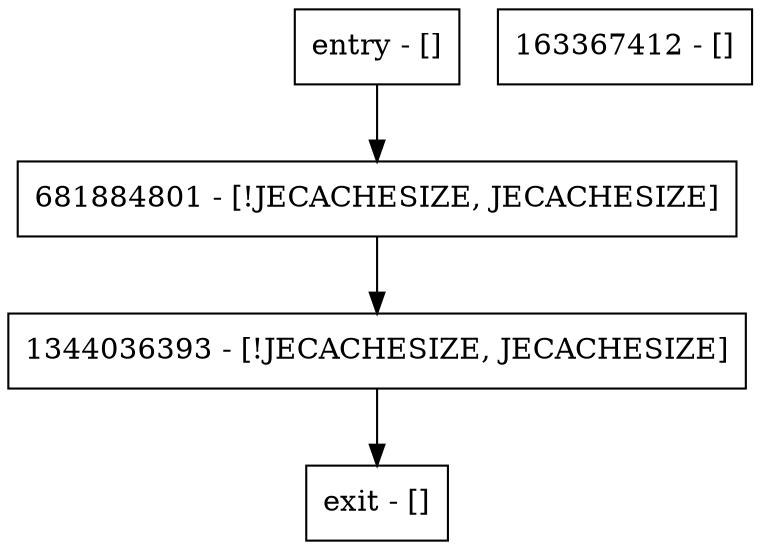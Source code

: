digraph remove {
node [shape=record];
entry [label="entry - []"];
exit [label="exit - []"];
681884801 [label="681884801 - [!JECACHESIZE, JECACHESIZE]"];
1344036393 [label="1344036393 - [!JECACHESIZE, JECACHESIZE]"];
163367412 [label="163367412 - []"];
entry;
exit;
entry -> 681884801;
681884801 -> 1344036393;
1344036393 -> exit;
}
